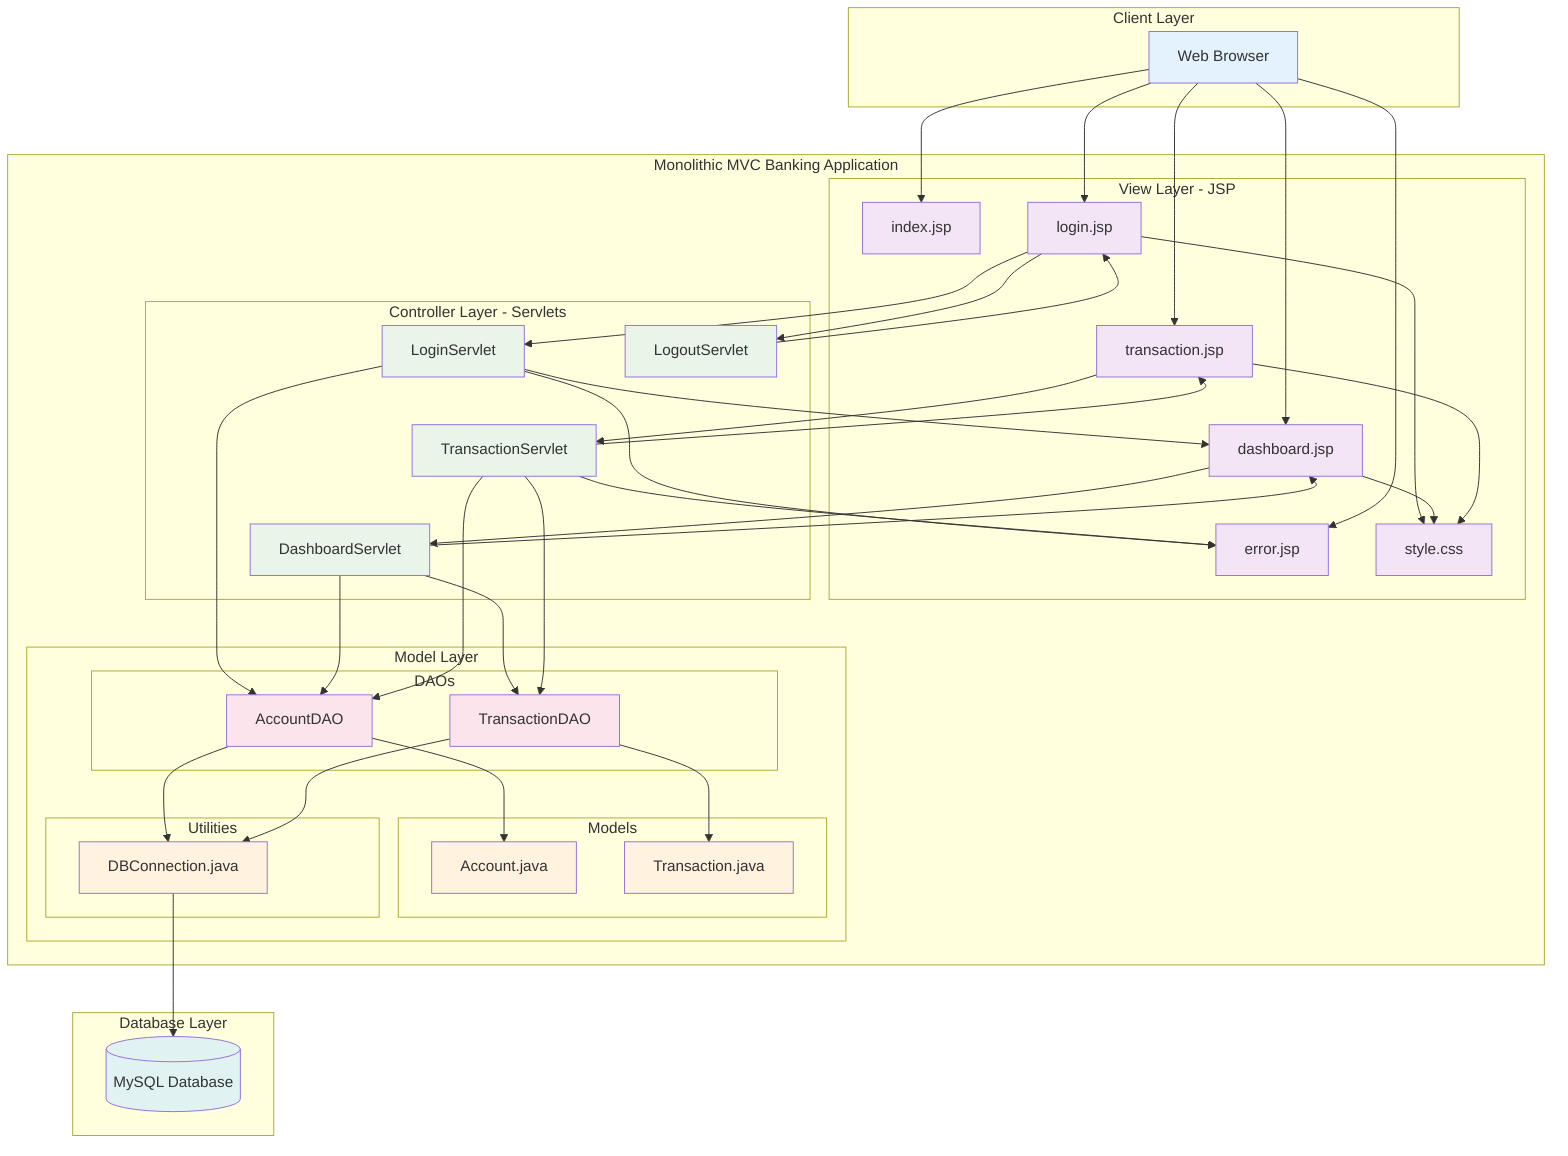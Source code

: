 graph TB
    %% Client Layer
    subgraph "Client Layer"
        Browser[Web Browser]
    end
    
    %% Monolithic MVC Application
    subgraph "Monolithic MVC Banking Application"
        %% View Layer (JSP)
        subgraph "View Layer - JSP"
            INDEX[index.jsp]
            LOGIN[login.jsp]
            DASH[dashboard.jsp]
            TRANS[transaction.jsp]
            ERROR[error.jsp]
            CSS[style.css]
        end
        
        %% Controller Layer (Servlets)
        subgraph "Controller Layer - Servlets"
            LS[LoginServlet]
            DS[DashboardServlet]
            TS[TransactionServlet]
            LOS[LogoutServlet]
        end
        
        %% Model Layer
        subgraph "Model Layer"
            subgraph "DAOs"
                ADAO[AccountDAO]
                TDAO[TransactionDAO]
            end
            
            subgraph "Models"
                ACC[Account.java]
                TRN[Transaction.java]
            end
            
            subgraph "Utilities"
                DBC[DBConnection.java]
            end
        end
    end
    
    %% Database Layer
    subgraph "Database Layer"
        MySQL[(MySQL Database)]
    end
    
    %% Request Flow
    Browser --> INDEX
    Browser --> LOGIN
    Browser --> DASH
    Browser --> TRANS
    Browser --> ERROR
    
    %% Static Resources
    LOGIN --> CSS
    DASH --> CSS
    TRANS --> CSS
    
    %% JSP to Servlets
    LOGIN --> LS
    DASH --> DS
    TRANS --> TS
    LOGIN --> LOS
    
    %% Servlet Response to JSP
    LS --> DASH
    LS --> ERROR
    DS --> DASH
    TS --> TRANS
    TS --> ERROR
    LOS --> LOGIN
    
    %% Servlets to DAOs
    LS --> ADAO
    DS --> ADAO
    DS --> TDAO
    TS --> ADAO
    TS --> TDAO
    
    %% DAOs use Models
    ADAO --> ACC
    TDAO --> TRN
    
    %% DAOs use DB Connection
    ADAO --> DBC
    TDAO --> DBC
    
    %% DB Connection to MySQL
    DBC --> MySQL
    
    %% Styling
    classDef client fill:#e3f2fd
    classDef view fill:#f3e5f5
    classDef controller fill:#e8f5e8
    classDef model fill:#fff3e0
    classDef dao fill:#fce4ec
    classDef database fill:#e0f2f1
    
    class Browser client
    class INDEX,LOGIN,DASH,TRANS,ERROR,CSS view
    class LS,DS,TS,LOS controller
    class ACC,TRN,DBC model
    class ADAO,TDAO dao
    class MySQL database